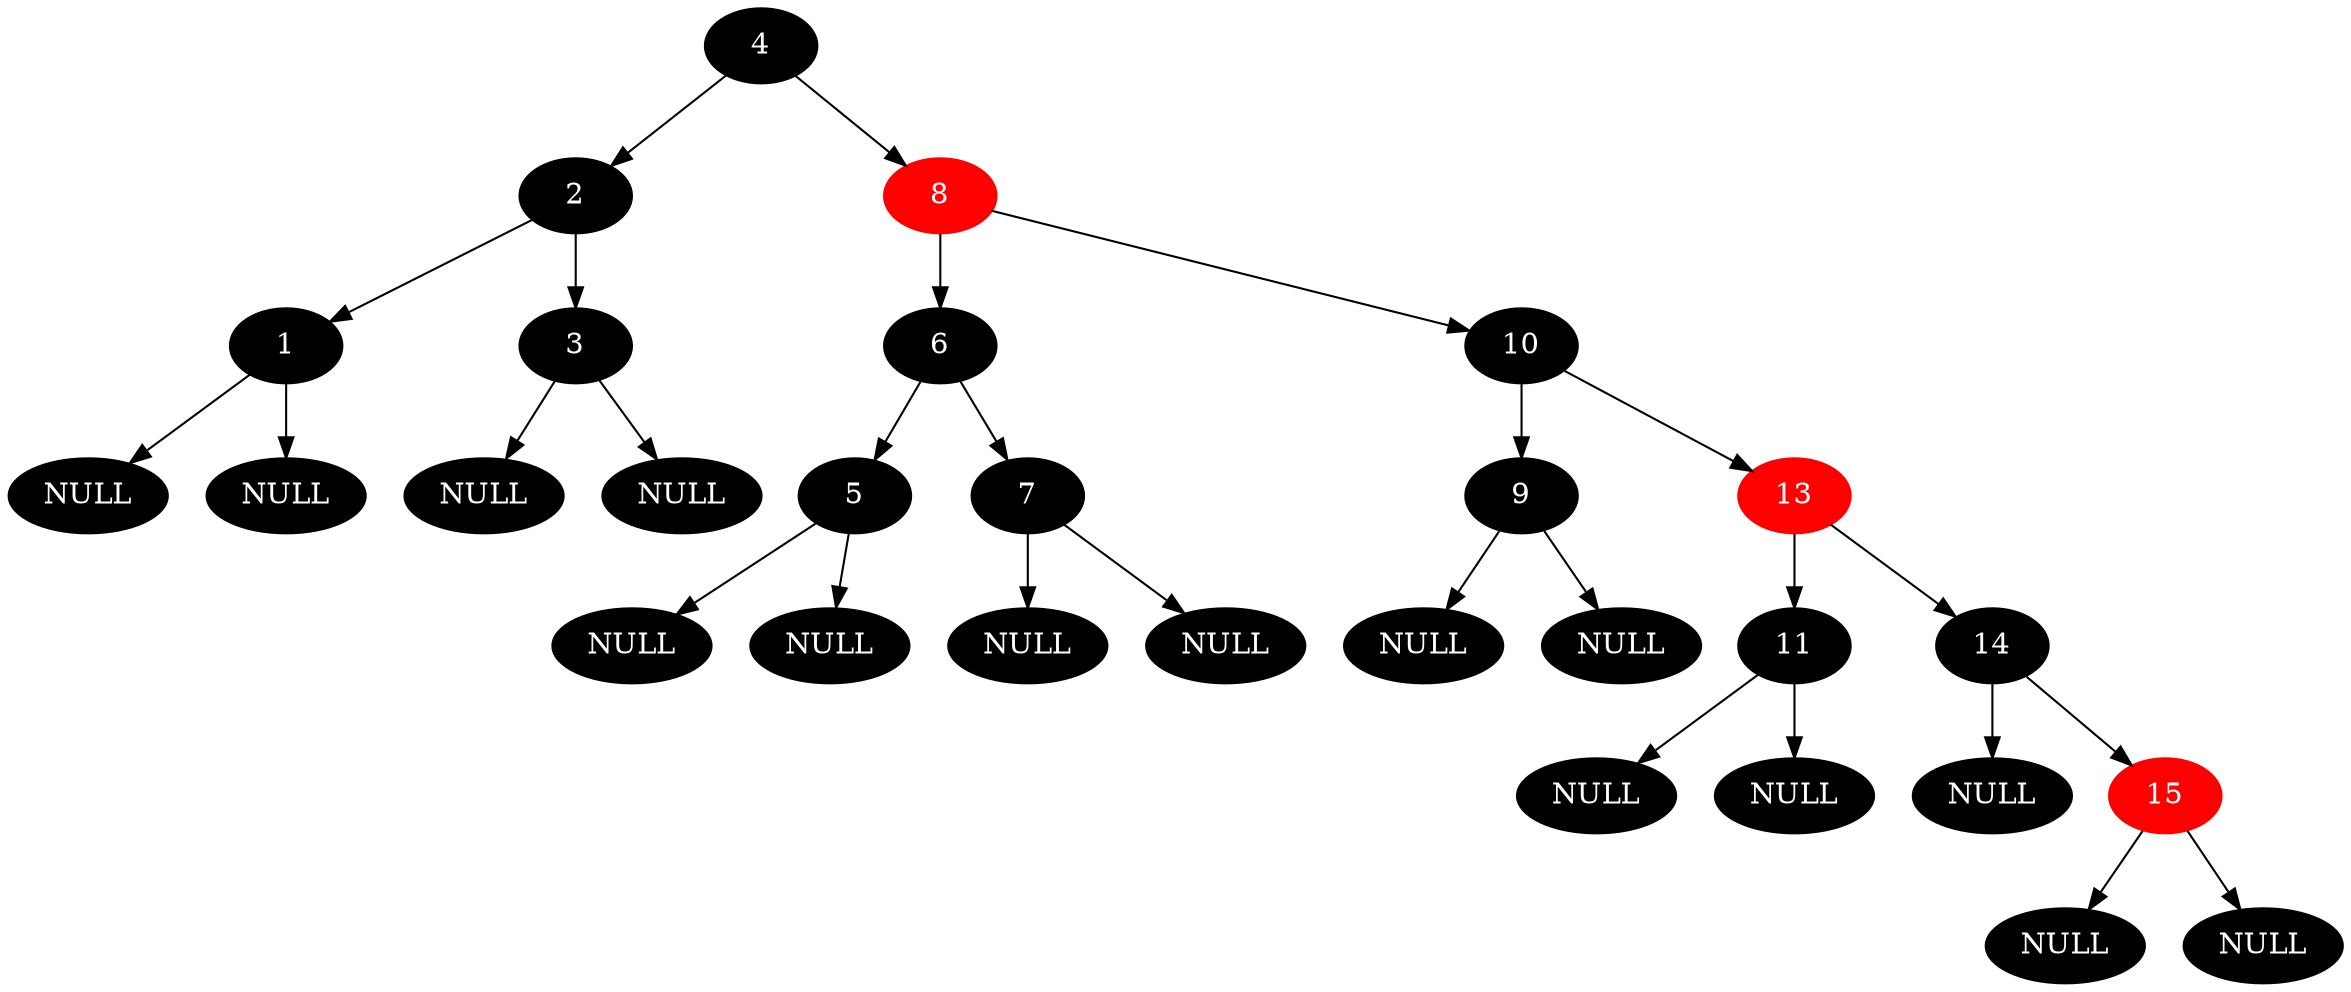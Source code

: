 digraph{
0[label="4",color=black,style=filled,fontcolor=white];
0 -> 1;
0 -> 2;
1[label="2",color=black,style=filled,fontcolor=white];
1 -> 3;
1 -> 4;
3[label="1",color=black,style=filled,fontcolor=white];
3 -> 7;
3 -> 8;
7[label="NULL",color=black,style=filled,fontcolor=white];
8[label="NULL",color=black,style=filled,fontcolor=white];
4[label="3",color=black,style=filled,fontcolor=white];
4 -> 9;
4 -> 10;
9[label="NULL",color=black,style=filled,fontcolor=white];
10[label="NULL",color=black,style=filled,fontcolor=white];
2[label="8",color=red,style=filled,fontcolor=white];
2 -> 5;
2 -> 6;
5[label="6",color=black,style=filled,fontcolor=white];
5 -> 11;
5 -> 12;
11[label="5",color=black,style=filled,fontcolor=white];
11 -> 23;
11 -> 24;
23[label="NULL",color=black,style=filled,fontcolor=white];
24[label="NULL",color=black,style=filled,fontcolor=white];
12[label="7",color=black,style=filled,fontcolor=white];
12 -> 25;
12 -> 26;
25[label="NULL",color=black,style=filled,fontcolor=white];
26[label="NULL",color=black,style=filled,fontcolor=white];
6[label="10",color=black,style=filled,fontcolor=white];
6 -> 13;
6 -> 14;
13[label="9",color=black,style=filled,fontcolor=white];
13 -> 27;
13 -> 28;
27[label="NULL",color=black,style=filled,fontcolor=white];
28[label="NULL",color=black,style=filled,fontcolor=white];
14[label="13",color=red,style=filled,fontcolor=white];
14 -> 29;
14 -> 30;
29[label="11",color=black,style=filled,fontcolor=white];
29 -> 59;
29 -> 60;
59[label="NULL",color=black,style=filled,fontcolor=white];
60[label="NULL",color=black,style=filled,fontcolor=white];
30[label="14",color=black,style=filled,fontcolor=white];
30 -> 61;
30 -> 62;
61[label="NULL",color=black,style=filled,fontcolor=white];
62[label="15",color=red,style=filled,fontcolor=white];
62 -> 125;
62 -> 126;
125[label="NULL",color=black,style=filled,fontcolor=white];
126[label="NULL",color=black,style=filled,fontcolor=white];
}
